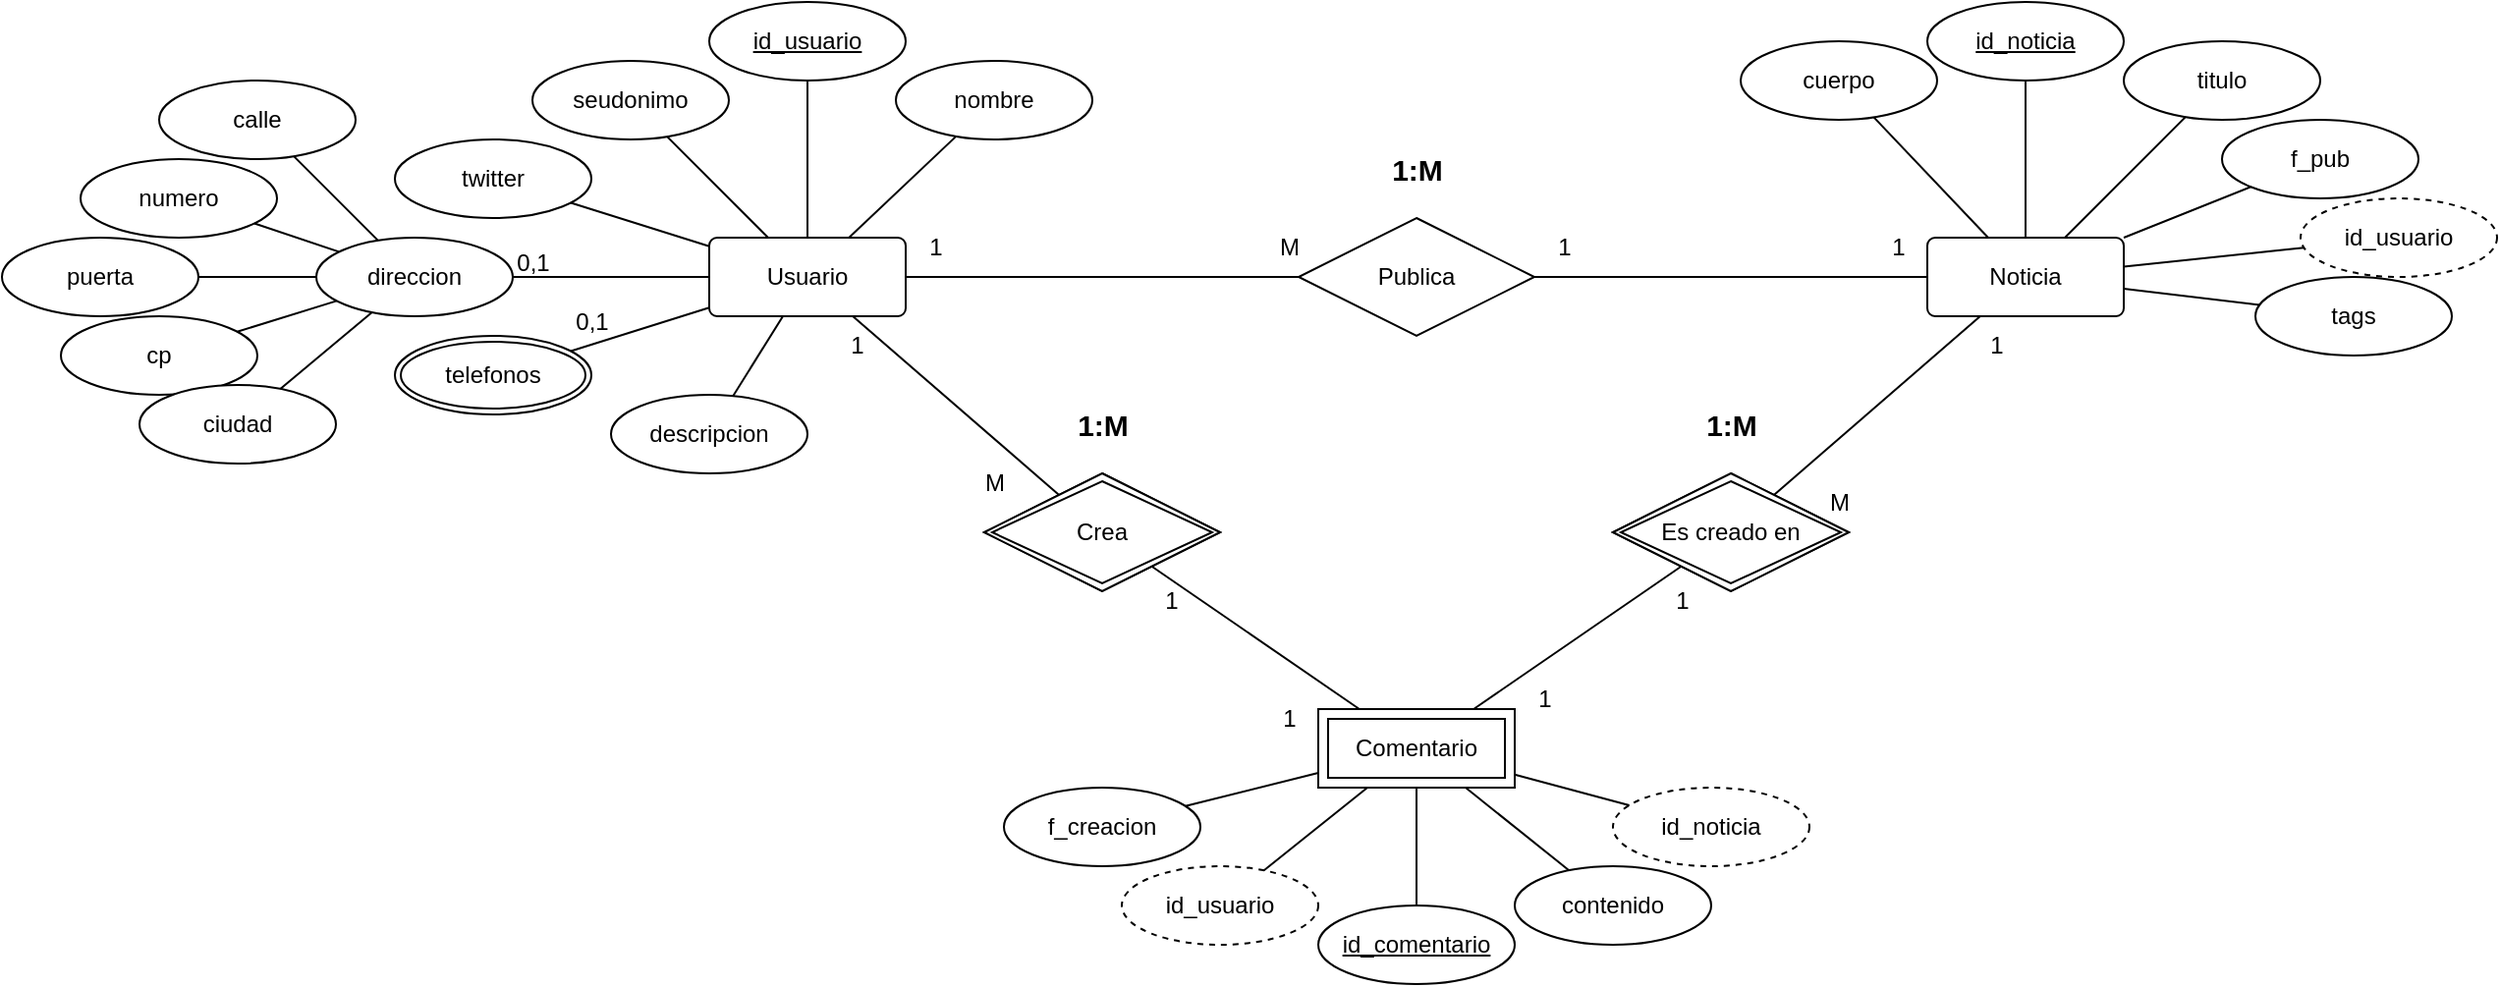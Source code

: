 <mxfile version="24.7.8">
  <diagram name="Página-1" id="PmVE8ArvHBeKPxaA0949">
    <mxGraphModel dx="1877" dy="1798" grid="1" gridSize="10" guides="1" tooltips="1" connect="1" arrows="1" fold="1" page="1" pageScale="1" pageWidth="827" pageHeight="1169" math="0" shadow="0">
      <root>
        <mxCell id="0" />
        <mxCell id="1" parent="0" />
        <mxCell id="FF_FCY-PENQ9lfOtSrVL-5" style="edgeStyle=orthogonalEdgeStyle;rounded=0;orthogonalLoop=1;jettySize=auto;html=1;entryX=0;entryY=0.5;entryDx=0;entryDy=0;endArrow=none;endFill=0;" parent="1" source="FF_FCY-PENQ9lfOtSrVL-1" target="FF_FCY-PENQ9lfOtSrVL-4" edge="1">
          <mxGeometry relative="1" as="geometry" />
        </mxCell>
        <mxCell id="FF_FCY-PENQ9lfOtSrVL-1" value="Usuario" style="rounded=1;arcSize=10;whiteSpace=wrap;html=1;align=center;" parent="1" vertex="1">
          <mxGeometry x="40" y="80" width="100" height="40" as="geometry" />
        </mxCell>
        <mxCell id="FF_FCY-PENQ9lfOtSrVL-6" style="edgeStyle=orthogonalEdgeStyle;rounded=0;orthogonalLoop=1;jettySize=auto;html=1;entryX=1;entryY=0.5;entryDx=0;entryDy=0;endArrow=none;endFill=0;" parent="1" source="FF_FCY-PENQ9lfOtSrVL-2" target="FF_FCY-PENQ9lfOtSrVL-4" edge="1">
          <mxGeometry relative="1" as="geometry" />
        </mxCell>
        <mxCell id="FF_FCY-PENQ9lfOtSrVL-2" value="Noticia" style="rounded=1;arcSize=10;whiteSpace=wrap;html=1;align=center;" parent="1" vertex="1">
          <mxGeometry x="660" y="80" width="100" height="40" as="geometry" />
        </mxCell>
        <mxCell id="FF_FCY-PENQ9lfOtSrVL-7" style="rounded=0;orthogonalLoop=1;jettySize=auto;html=1;endArrow=none;endFill=0;" parent="1" source="FF_FCY-PENQ9lfOtSrVL-3" target="FF_FCY-PENQ9lfOtSrVL-8" edge="1">
          <mxGeometry relative="1" as="geometry" />
        </mxCell>
        <mxCell id="FF_FCY-PENQ9lfOtSrVL-3" value="Comentario" style="rounded=1;arcSize=10;whiteSpace=wrap;html=1;align=center;gradientColor=none;" parent="1" vertex="1">
          <mxGeometry x="350" y="320" width="100" height="40" as="geometry" />
        </mxCell>
        <mxCell id="FF_FCY-PENQ9lfOtSrVL-4" value="Publica" style="shape=rhombus;perimeter=rhombusPerimeter;whiteSpace=wrap;html=1;align=center;" parent="1" vertex="1">
          <mxGeometry x="340" y="70" width="120" height="60" as="geometry" />
        </mxCell>
        <mxCell id="FF_FCY-PENQ9lfOtSrVL-8" value="Crea" style="shape=rhombus;perimeter=rhombusPerimeter;whiteSpace=wrap;html=1;align=center;" parent="1" vertex="1">
          <mxGeometry x="180" y="200" width="120" height="60" as="geometry" />
        </mxCell>
        <mxCell id="FF_FCY-PENQ9lfOtSrVL-10" style="rounded=0;orthogonalLoop=1;jettySize=auto;html=1;endArrow=none;endFill=0;" parent="1" source="FF_FCY-PENQ9lfOtSrVL-1" target="FF_FCY-PENQ9lfOtSrVL-8" edge="1">
          <mxGeometry relative="1" as="geometry" />
        </mxCell>
        <mxCell id="FF_FCY-PENQ9lfOtSrVL-11" value="Es creado en" style="shape=rhombus;perimeter=rhombusPerimeter;whiteSpace=wrap;html=1;align=center;" parent="1" vertex="1">
          <mxGeometry x="500" y="200" width="120" height="60" as="geometry" />
        </mxCell>
        <mxCell id="FF_FCY-PENQ9lfOtSrVL-12" style="rounded=0;orthogonalLoop=1;jettySize=auto;html=1;endArrow=none;endFill=0;" parent="1" source="FF_FCY-PENQ9lfOtSrVL-3" target="FF_FCY-PENQ9lfOtSrVL-11" edge="1">
          <mxGeometry relative="1" as="geometry">
            <mxPoint x="460" y="313" as="sourcePoint" />
            <mxPoint x="354" y="240" as="targetPoint" />
          </mxGeometry>
        </mxCell>
        <mxCell id="FF_FCY-PENQ9lfOtSrVL-13" style="rounded=0;orthogonalLoop=1;jettySize=auto;html=1;endArrow=none;endFill=0;" parent="1" source="FF_FCY-PENQ9lfOtSrVL-2" target="FF_FCY-PENQ9lfOtSrVL-11" edge="1">
          <mxGeometry relative="1" as="geometry">
            <mxPoint x="445" y="330" as="sourcePoint" />
            <mxPoint x="572" y="256" as="targetPoint" />
          </mxGeometry>
        </mxCell>
        <mxCell id="FF_FCY-PENQ9lfOtSrVL-14" value="&lt;b&gt;&lt;font style=&quot;font-size: 15px;&quot;&gt;1:M&lt;/font&gt;&lt;/b&gt;" style="text;html=1;align=center;verticalAlign=middle;resizable=0;points=[];autosize=1;strokeColor=none;fillColor=none;" parent="1" vertex="1">
          <mxGeometry x="215" y="160" width="50" height="30" as="geometry" />
        </mxCell>
        <mxCell id="FF_FCY-PENQ9lfOtSrVL-15" value="&lt;b&gt;&lt;font style=&quot;font-size: 15px;&quot;&gt;1:M&lt;/font&gt;&lt;/b&gt;" style="text;html=1;align=center;verticalAlign=middle;resizable=0;points=[];autosize=1;strokeColor=none;fillColor=none;" parent="1" vertex="1">
          <mxGeometry x="535" y="160" width="50" height="30" as="geometry" />
        </mxCell>
        <mxCell id="FF_FCY-PENQ9lfOtSrVL-16" value="&lt;b&gt;&lt;font style=&quot;font-size: 15px;&quot;&gt;1:M&lt;/font&gt;&lt;/b&gt;" style="text;html=1;align=center;verticalAlign=middle;resizable=0;points=[];autosize=1;strokeColor=none;fillColor=none;" parent="1" vertex="1">
          <mxGeometry x="375" y="30" width="50" height="30" as="geometry" />
        </mxCell>
        <mxCell id="FF_FCY-PENQ9lfOtSrVL-17" value="1" style="text;html=1;align=center;verticalAlign=middle;resizable=0;points=[];autosize=1;strokeColor=none;fillColor=none;" parent="1" vertex="1">
          <mxGeometry x="630" y="70" width="30" height="30" as="geometry" />
        </mxCell>
        <mxCell id="FF_FCY-PENQ9lfOtSrVL-18" value="1" style="text;html=1;align=center;verticalAlign=middle;resizable=0;points=[];autosize=1;strokeColor=none;fillColor=none;" parent="1" vertex="1">
          <mxGeometry x="460" y="70" width="30" height="30" as="geometry" />
        </mxCell>
        <mxCell id="FF_FCY-PENQ9lfOtSrVL-19" value="1" style="text;html=1;align=center;verticalAlign=middle;resizable=0;points=[];autosize=1;strokeColor=none;fillColor=none;" parent="1" vertex="1">
          <mxGeometry x="140" y="70" width="30" height="30" as="geometry" />
        </mxCell>
        <mxCell id="FF_FCY-PENQ9lfOtSrVL-20" value="M" style="text;html=1;align=center;verticalAlign=middle;resizable=0;points=[];autosize=1;strokeColor=none;fillColor=none;" parent="1" vertex="1">
          <mxGeometry x="320" y="70" width="30" height="30" as="geometry" />
        </mxCell>
        <mxCell id="FF_FCY-PENQ9lfOtSrVL-21" value="1" style="text;html=1;align=center;verticalAlign=middle;resizable=0;points=[];autosize=1;strokeColor=none;fillColor=none;" parent="1" vertex="1">
          <mxGeometry x="100" y="120" width="30" height="30" as="geometry" />
        </mxCell>
        <mxCell id="FF_FCY-PENQ9lfOtSrVL-22" value="M" style="text;html=1;align=center;verticalAlign=middle;resizable=0;points=[];autosize=1;strokeColor=none;fillColor=none;" parent="1" vertex="1">
          <mxGeometry x="170" y="190" width="30" height="30" as="geometry" />
        </mxCell>
        <mxCell id="FF_FCY-PENQ9lfOtSrVL-23" value="1" style="text;html=1;align=center;verticalAlign=middle;resizable=0;points=[];autosize=1;strokeColor=none;fillColor=none;" parent="1" vertex="1">
          <mxGeometry x="320" y="310" width="30" height="30" as="geometry" />
        </mxCell>
        <mxCell id="FF_FCY-PENQ9lfOtSrVL-24" value="1" style="text;html=1;align=center;verticalAlign=middle;resizable=0;points=[];autosize=1;strokeColor=none;fillColor=none;" parent="1" vertex="1">
          <mxGeometry x="260" y="250" width="30" height="30" as="geometry" />
        </mxCell>
        <mxCell id="FF_FCY-PENQ9lfOtSrVL-25" value="1" style="text;html=1;align=center;verticalAlign=middle;resizable=0;points=[];autosize=1;strokeColor=none;fillColor=none;" parent="1" vertex="1">
          <mxGeometry x="450" y="300" width="30" height="30" as="geometry" />
        </mxCell>
        <mxCell id="FF_FCY-PENQ9lfOtSrVL-26" value="1" style="text;html=1;align=center;verticalAlign=middle;resizable=0;points=[];autosize=1;strokeColor=none;fillColor=none;" parent="1" vertex="1">
          <mxGeometry x="520" y="250" width="30" height="30" as="geometry" />
        </mxCell>
        <mxCell id="FF_FCY-PENQ9lfOtSrVL-27" value="1" style="text;html=1;align=center;verticalAlign=middle;resizable=0;points=[];autosize=1;strokeColor=none;fillColor=none;" parent="1" vertex="1">
          <mxGeometry x="680" y="120" width="30" height="30" as="geometry" />
        </mxCell>
        <mxCell id="FF_FCY-PENQ9lfOtSrVL-28" value="M" style="text;html=1;align=center;verticalAlign=middle;resizable=0;points=[];autosize=1;strokeColor=none;fillColor=none;" parent="1" vertex="1">
          <mxGeometry x="600" y="200" width="30" height="30" as="geometry" />
        </mxCell>
        <mxCell id="gn16MxUttB2OXR2LWRRc-1" value="id_usuario" style="ellipse;whiteSpace=wrap;html=1;align=center;fontStyle=4;" parent="1" vertex="1">
          <mxGeometry x="40" y="-40" width="100" height="40" as="geometry" />
        </mxCell>
        <mxCell id="gn16MxUttB2OXR2LWRRc-2" value="id_comentario" style="ellipse;whiteSpace=wrap;html=1;align=center;fontStyle=4;" parent="1" vertex="1">
          <mxGeometry x="350" y="420" width="100" height="40" as="geometry" />
        </mxCell>
        <mxCell id="gn16MxUttB2OXR2LWRRc-3" value="id_noticia" style="ellipse;whiteSpace=wrap;html=1;align=center;fontStyle=4;" parent="1" vertex="1">
          <mxGeometry x="660" y="-40" width="100" height="40" as="geometry" />
        </mxCell>
        <mxCell id="gn16MxUttB2OXR2LWRRc-4" value="contenido" style="ellipse;whiteSpace=wrap;html=1;align=center;" parent="1" vertex="1">
          <mxGeometry x="450" y="400" width="100" height="40" as="geometry" />
        </mxCell>
        <mxCell id="gn16MxUttB2OXR2LWRRc-5" value="id_usuario" style="ellipse;whiteSpace=wrap;html=1;align=center;dashed=1;" parent="1" vertex="1">
          <mxGeometry x="250" y="400" width="100" height="40" as="geometry" />
        </mxCell>
        <mxCell id="gn16MxUttB2OXR2LWRRc-6" value="nombre" style="ellipse;whiteSpace=wrap;html=1;align=center;" parent="1" vertex="1">
          <mxGeometry x="135" y="-10" width="100" height="40" as="geometry" />
        </mxCell>
        <mxCell id="gn16MxUttB2OXR2LWRRc-7" value="seudonimo" style="ellipse;whiteSpace=wrap;html=1;align=center;" parent="1" vertex="1">
          <mxGeometry x="-50" y="-10" width="100" height="40" as="geometry" />
        </mxCell>
        <mxCell id="gn16MxUttB2OXR2LWRRc-8" value="twitter" style="ellipse;whiteSpace=wrap;html=1;align=center;" parent="1" vertex="1">
          <mxGeometry x="-120" y="30" width="100" height="40" as="geometry" />
        </mxCell>
        <mxCell id="gn16MxUttB2OXR2LWRRc-9" value="descripcion" style="ellipse;whiteSpace=wrap;html=1;align=center;" parent="1" vertex="1">
          <mxGeometry x="-10" y="160" width="100" height="40" as="geometry" />
        </mxCell>
        <mxCell id="gn16MxUttB2OXR2LWRRc-10" value="direccion" style="ellipse;whiteSpace=wrap;html=1;align=center;" parent="1" vertex="1">
          <mxGeometry x="-160" y="80" width="100" height="40" as="geometry" />
        </mxCell>
        <mxCell id="gn16MxUttB2OXR2LWRRc-12" value="telefonos" style="ellipse;shape=doubleEllipse;margin=3;whiteSpace=wrap;html=1;align=center;" parent="1" vertex="1">
          <mxGeometry x="-120" y="130" width="100" height="40" as="geometry" />
        </mxCell>
        <mxCell id="gn16MxUttB2OXR2LWRRc-14" value="0,1" style="text;html=1;align=center;verticalAlign=middle;resizable=0;points=[];autosize=1;strokeColor=none;fillColor=none;" parent="1" vertex="1">
          <mxGeometry x="-70" y="78" width="40" height="30" as="geometry" />
        </mxCell>
        <mxCell id="gn16MxUttB2OXR2LWRRc-15" value="0,1" style="text;html=1;align=center;verticalAlign=middle;resizable=0;points=[];autosize=1;strokeColor=none;fillColor=none;" parent="1" vertex="1">
          <mxGeometry x="-40" y="108" width="40" height="30" as="geometry" />
        </mxCell>
        <mxCell id="gn16MxUttB2OXR2LWRRc-16" value="" style="endArrow=none;html=1;rounded=0;" parent="1" source="gn16MxUttB2OXR2LWRRc-6" target="FF_FCY-PENQ9lfOtSrVL-1" edge="1">
          <mxGeometry width="50" height="50" relative="1" as="geometry">
            <mxPoint x="100" y="150" as="sourcePoint" />
            <mxPoint x="150" y="100" as="targetPoint" />
          </mxGeometry>
        </mxCell>
        <mxCell id="gn16MxUttB2OXR2LWRRc-17" value="" style="endArrow=none;html=1;rounded=0;" parent="1" source="gn16MxUttB2OXR2LWRRc-1" target="FF_FCY-PENQ9lfOtSrVL-1" edge="1">
          <mxGeometry width="50" height="50" relative="1" as="geometry">
            <mxPoint x="176" y="38" as="sourcePoint" />
            <mxPoint x="121" y="90" as="targetPoint" />
          </mxGeometry>
        </mxCell>
        <mxCell id="gn16MxUttB2OXR2LWRRc-18" value="" style="endArrow=none;html=1;rounded=0;" parent="1" source="gn16MxUttB2OXR2LWRRc-7" target="FF_FCY-PENQ9lfOtSrVL-1" edge="1">
          <mxGeometry width="50" height="50" relative="1" as="geometry">
            <mxPoint x="100" y="10" as="sourcePoint" />
            <mxPoint x="100" y="90" as="targetPoint" />
          </mxGeometry>
        </mxCell>
        <mxCell id="gn16MxUttB2OXR2LWRRc-19" value="" style="endArrow=none;html=1;rounded=0;" parent="1" source="gn16MxUttB2OXR2LWRRc-8" target="FF_FCY-PENQ9lfOtSrVL-1" edge="1">
          <mxGeometry width="50" height="50" relative="1" as="geometry">
            <mxPoint x="29" y="39" as="sourcePoint" />
            <mxPoint x="80" y="90" as="targetPoint" />
          </mxGeometry>
        </mxCell>
        <mxCell id="gn16MxUttB2OXR2LWRRc-20" value="" style="endArrow=none;html=1;rounded=0;" parent="1" source="gn16MxUttB2OXR2LWRRc-10" target="FF_FCY-PENQ9lfOtSrVL-1" edge="1">
          <mxGeometry width="50" height="50" relative="1" as="geometry">
            <mxPoint x="-20" y="72" as="sourcePoint" />
            <mxPoint x="50" y="94" as="targetPoint" />
          </mxGeometry>
        </mxCell>
        <mxCell id="gn16MxUttB2OXR2LWRRc-21" value="" style="endArrow=none;html=1;rounded=0;" parent="1" source="gn16MxUttB2OXR2LWRRc-12" target="FF_FCY-PENQ9lfOtSrVL-1" edge="1">
          <mxGeometry width="50" height="50" relative="1" as="geometry">
            <mxPoint x="-50" y="110" as="sourcePoint" />
            <mxPoint x="50" y="110" as="targetPoint" />
          </mxGeometry>
        </mxCell>
        <mxCell id="gn16MxUttB2OXR2LWRRc-22" value="" style="endArrow=none;html=1;rounded=0;" parent="1" source="gn16MxUttB2OXR2LWRRc-9" target="FF_FCY-PENQ9lfOtSrVL-1" edge="1">
          <mxGeometry width="50" height="50" relative="1" as="geometry">
            <mxPoint x="-20" y="148" as="sourcePoint" />
            <mxPoint x="50" y="126" as="targetPoint" />
          </mxGeometry>
        </mxCell>
        <mxCell id="gn16MxUttB2OXR2LWRRc-23" value="f_creacion" style="ellipse;whiteSpace=wrap;html=1;align=center;" parent="1" vertex="1">
          <mxGeometry x="190" y="360" width="100" height="40" as="geometry" />
        </mxCell>
        <mxCell id="gn16MxUttB2OXR2LWRRc-24" value="id_noticia" style="ellipse;whiteSpace=wrap;html=1;align=center;dashed=1;" parent="1" vertex="1">
          <mxGeometry x="500" y="360" width="100" height="40" as="geometry" />
        </mxCell>
        <mxCell id="gn16MxUttB2OXR2LWRRc-25" value="calle" style="ellipse;whiteSpace=wrap;html=1;align=center;" parent="1" vertex="1">
          <mxGeometry x="-240" width="100" height="40" as="geometry" />
        </mxCell>
        <mxCell id="gn16MxUttB2OXR2LWRRc-26" value="numero" style="ellipse;whiteSpace=wrap;html=1;align=center;" parent="1" vertex="1">
          <mxGeometry x="-280" y="40" width="100" height="40" as="geometry" />
        </mxCell>
        <mxCell id="gn16MxUttB2OXR2LWRRc-27" value="puerta" style="ellipse;whiteSpace=wrap;html=1;align=center;" parent="1" vertex="1">
          <mxGeometry x="-320" y="80" width="100" height="40" as="geometry" />
        </mxCell>
        <mxCell id="gn16MxUttB2OXR2LWRRc-28" value="cp" style="ellipse;whiteSpace=wrap;html=1;align=center;" parent="1" vertex="1">
          <mxGeometry x="-290" y="120" width="100" height="40" as="geometry" />
        </mxCell>
        <mxCell id="gn16MxUttB2OXR2LWRRc-29" value="ciudad" style="ellipse;whiteSpace=wrap;html=1;align=center;" parent="1" vertex="1">
          <mxGeometry x="-250" y="155" width="100" height="40" as="geometry" />
        </mxCell>
        <mxCell id="gn16MxUttB2OXR2LWRRc-30" value="" style="endArrow=none;html=1;rounded=0;" parent="1" source="gn16MxUttB2OXR2LWRRc-25" target="gn16MxUttB2OXR2LWRRc-10" edge="1">
          <mxGeometry width="50" height="50" relative="1" as="geometry">
            <mxPoint x="-110" y="150" as="sourcePoint" />
            <mxPoint x="-60" y="100" as="targetPoint" />
          </mxGeometry>
        </mxCell>
        <mxCell id="gn16MxUttB2OXR2LWRRc-31" value="" style="endArrow=none;html=1;rounded=0;" parent="1" source="gn16MxUttB2OXR2LWRRc-26" target="gn16MxUttB2OXR2LWRRc-10" edge="1">
          <mxGeometry width="50" height="50" relative="1" as="geometry">
            <mxPoint x="-161" y="49" as="sourcePoint" />
            <mxPoint x="-119" y="91" as="targetPoint" />
          </mxGeometry>
        </mxCell>
        <mxCell id="gn16MxUttB2OXR2LWRRc-32" value="" style="endArrow=none;html=1;rounded=0;" parent="1" source="gn16MxUttB2OXR2LWRRc-27" target="gn16MxUttB2OXR2LWRRc-10" edge="1">
          <mxGeometry width="50" height="50" relative="1" as="geometry">
            <mxPoint x="-182" y="83" as="sourcePoint" />
            <mxPoint x="-138" y="97" as="targetPoint" />
          </mxGeometry>
        </mxCell>
        <mxCell id="gn16MxUttB2OXR2LWRRc-33" value="" style="endArrow=none;html=1;rounded=0;" parent="1" source="gn16MxUttB2OXR2LWRRc-28" target="gn16MxUttB2OXR2LWRRc-10" edge="1">
          <mxGeometry width="50" height="50" relative="1" as="geometry">
            <mxPoint x="-210" y="110" as="sourcePoint" />
            <mxPoint x="-150" y="110" as="targetPoint" />
          </mxGeometry>
        </mxCell>
        <mxCell id="gn16MxUttB2OXR2LWRRc-34" value="" style="endArrow=none;html=1;rounded=0;" parent="1" source="gn16MxUttB2OXR2LWRRc-29" target="gn16MxUttB2OXR2LWRRc-10" edge="1">
          <mxGeometry width="50" height="50" relative="1" as="geometry">
            <mxPoint x="-190" y="138" as="sourcePoint" />
            <mxPoint x="-140" y="122" as="targetPoint" />
          </mxGeometry>
        </mxCell>
        <mxCell id="gn16MxUttB2OXR2LWRRc-35" value="" style="endArrow=none;html=1;rounded=0;" parent="1" source="gn16MxUttB2OXR2LWRRc-23" target="FF_FCY-PENQ9lfOtSrVL-3" edge="1">
          <mxGeometry width="50" height="50" relative="1" as="geometry">
            <mxPoint x="235" y="349" as="sourcePoint" />
            <mxPoint x="281" y="310" as="targetPoint" />
          </mxGeometry>
        </mxCell>
        <mxCell id="gn16MxUttB2OXR2LWRRc-36" value="" style="endArrow=none;html=1;rounded=0;" parent="1" source="gn16MxUttB2OXR2LWRRc-5" target="FF_FCY-PENQ9lfOtSrVL-3" edge="1">
          <mxGeometry width="50" height="50" relative="1" as="geometry">
            <mxPoint x="293" y="380" as="sourcePoint" />
            <mxPoint x="360" y="363" as="targetPoint" />
          </mxGeometry>
        </mxCell>
        <mxCell id="gn16MxUttB2OXR2LWRRc-37" value="" style="endArrow=none;html=1;rounded=0;" parent="1" source="gn16MxUttB2OXR2LWRRc-2" target="FF_FCY-PENQ9lfOtSrVL-3" edge="1">
          <mxGeometry width="50" height="50" relative="1" as="geometry">
            <mxPoint x="332" y="412" as="sourcePoint" />
            <mxPoint x="385" y="370" as="targetPoint" />
          </mxGeometry>
        </mxCell>
        <mxCell id="gn16MxUttB2OXR2LWRRc-38" value="" style="endArrow=none;html=1;rounded=0;" parent="1" source="gn16MxUttB2OXR2LWRRc-4" target="FF_FCY-PENQ9lfOtSrVL-3" edge="1">
          <mxGeometry width="50" height="50" relative="1" as="geometry">
            <mxPoint x="410" y="430" as="sourcePoint" />
            <mxPoint x="410" y="370" as="targetPoint" />
          </mxGeometry>
        </mxCell>
        <mxCell id="gn16MxUttB2OXR2LWRRc-39" value="" style="endArrow=none;html=1;rounded=0;" parent="1" source="gn16MxUttB2OXR2LWRRc-24" target="FF_FCY-PENQ9lfOtSrVL-3" edge="1">
          <mxGeometry width="50" height="50" relative="1" as="geometry">
            <mxPoint x="488" y="412" as="sourcePoint" />
            <mxPoint x="435" y="370" as="targetPoint" />
          </mxGeometry>
        </mxCell>
        <mxCell id="gn16MxUttB2OXR2LWRRc-40" value="titulo" style="ellipse;whiteSpace=wrap;html=1;align=center;" parent="1" vertex="1">
          <mxGeometry x="760" y="-20" width="100" height="40" as="geometry" />
        </mxCell>
        <mxCell id="gn16MxUttB2OXR2LWRRc-41" value="cuerpo" style="ellipse;whiteSpace=wrap;html=1;align=center;" parent="1" vertex="1">
          <mxGeometry x="565" y="-20" width="100" height="40" as="geometry" />
        </mxCell>
        <mxCell id="gn16MxUttB2OXR2LWRRc-42" value="f_pub" style="ellipse;whiteSpace=wrap;html=1;align=center;" parent="1" vertex="1">
          <mxGeometry x="810" y="20" width="100" height="40" as="geometry" />
        </mxCell>
        <mxCell id="gn16MxUttB2OXR2LWRRc-44" value="" style="endArrow=none;html=1;rounded=0;" parent="1" source="FF_FCY-PENQ9lfOtSrVL-2" target="gn16MxUttB2OXR2LWRRc-41" edge="1">
          <mxGeometry width="50" height="50" relative="1" as="geometry">
            <mxPoint x="698" y="53" as="sourcePoint" />
            <mxPoint x="640" y="37" as="targetPoint" />
          </mxGeometry>
        </mxCell>
        <mxCell id="gn16MxUttB2OXR2LWRRc-45" value="" style="endArrow=none;html=1;rounded=0;" parent="1" source="FF_FCY-PENQ9lfOtSrVL-2" target="gn16MxUttB2OXR2LWRRc-3" edge="1">
          <mxGeometry width="50" height="50" relative="1" as="geometry">
            <mxPoint x="701" y="90" as="sourcePoint" />
            <mxPoint x="643" y="29" as="targetPoint" />
          </mxGeometry>
        </mxCell>
        <mxCell id="gn16MxUttB2OXR2LWRRc-46" value="" style="endArrow=none;html=1;rounded=0;" parent="1" source="FF_FCY-PENQ9lfOtSrVL-2" target="gn16MxUttB2OXR2LWRRc-40" edge="1">
          <mxGeometry width="50" height="50" relative="1" as="geometry">
            <mxPoint x="720" y="90" as="sourcePoint" />
            <mxPoint x="720" y="10" as="targetPoint" />
          </mxGeometry>
        </mxCell>
        <mxCell id="gn16MxUttB2OXR2LWRRc-47" value="" style="endArrow=none;html=1;rounded=0;" parent="1" source="FF_FCY-PENQ9lfOtSrVL-2" target="gn16MxUttB2OXR2LWRRc-42" edge="1">
          <mxGeometry width="50" height="50" relative="1" as="geometry">
            <mxPoint x="740" y="90" as="sourcePoint" />
            <mxPoint x="801" y="29" as="targetPoint" />
          </mxGeometry>
        </mxCell>
        <mxCell id="gn16MxUttB2OXR2LWRRc-48" value="Comentario" style="shape=ext;margin=3;double=1;whiteSpace=wrap;html=1;align=center;" parent="1" vertex="1">
          <mxGeometry x="350" y="320" width="100" height="40" as="geometry" />
        </mxCell>
        <mxCell id="gn16MxUttB2OXR2LWRRc-49" value="Crea" style="shape=rhombus;double=1;perimeter=rhombusPerimeter;whiteSpace=wrap;html=1;align=center;" parent="1" vertex="1">
          <mxGeometry x="180" y="200" width="120" height="60" as="geometry" />
        </mxCell>
        <mxCell id="gn16MxUttB2OXR2LWRRc-50" value="Es creado en" style="shape=rhombus;double=1;perimeter=rhombusPerimeter;whiteSpace=wrap;html=1;align=center;" parent="1" vertex="1">
          <mxGeometry x="500" y="200" width="120" height="60" as="geometry" />
        </mxCell>
        <mxCell id="A_L_V4QzvsxTcMXn8Y6o-1" value="id_usuario" style="ellipse;whiteSpace=wrap;html=1;align=center;dashed=1;" vertex="1" parent="1">
          <mxGeometry x="850" y="60" width="100" height="40" as="geometry" />
        </mxCell>
        <mxCell id="A_L_V4QzvsxTcMXn8Y6o-2" value="tags" style="ellipse;whiteSpace=wrap;html=1;align=center;" vertex="1" parent="1">
          <mxGeometry x="827" y="100" width="100" height="40" as="geometry" />
        </mxCell>
        <mxCell id="A_L_V4QzvsxTcMXn8Y6o-3" value="" style="endArrow=none;html=1;rounded=0;" edge="1" parent="1" source="FF_FCY-PENQ9lfOtSrVL-2" target="A_L_V4QzvsxTcMXn8Y6o-1">
          <mxGeometry width="50" height="50" relative="1" as="geometry">
            <mxPoint x="770" y="90" as="sourcePoint" />
            <mxPoint x="835" y="64" as="targetPoint" />
          </mxGeometry>
        </mxCell>
        <mxCell id="A_L_V4QzvsxTcMXn8Y6o-4" value="" style="endArrow=none;html=1;rounded=0;" edge="1" parent="1" source="FF_FCY-PENQ9lfOtSrVL-2" target="A_L_V4QzvsxTcMXn8Y6o-2">
          <mxGeometry width="50" height="50" relative="1" as="geometry">
            <mxPoint x="770" y="105" as="sourcePoint" />
            <mxPoint x="862" y="95" as="targetPoint" />
          </mxGeometry>
        </mxCell>
      </root>
    </mxGraphModel>
  </diagram>
</mxfile>
